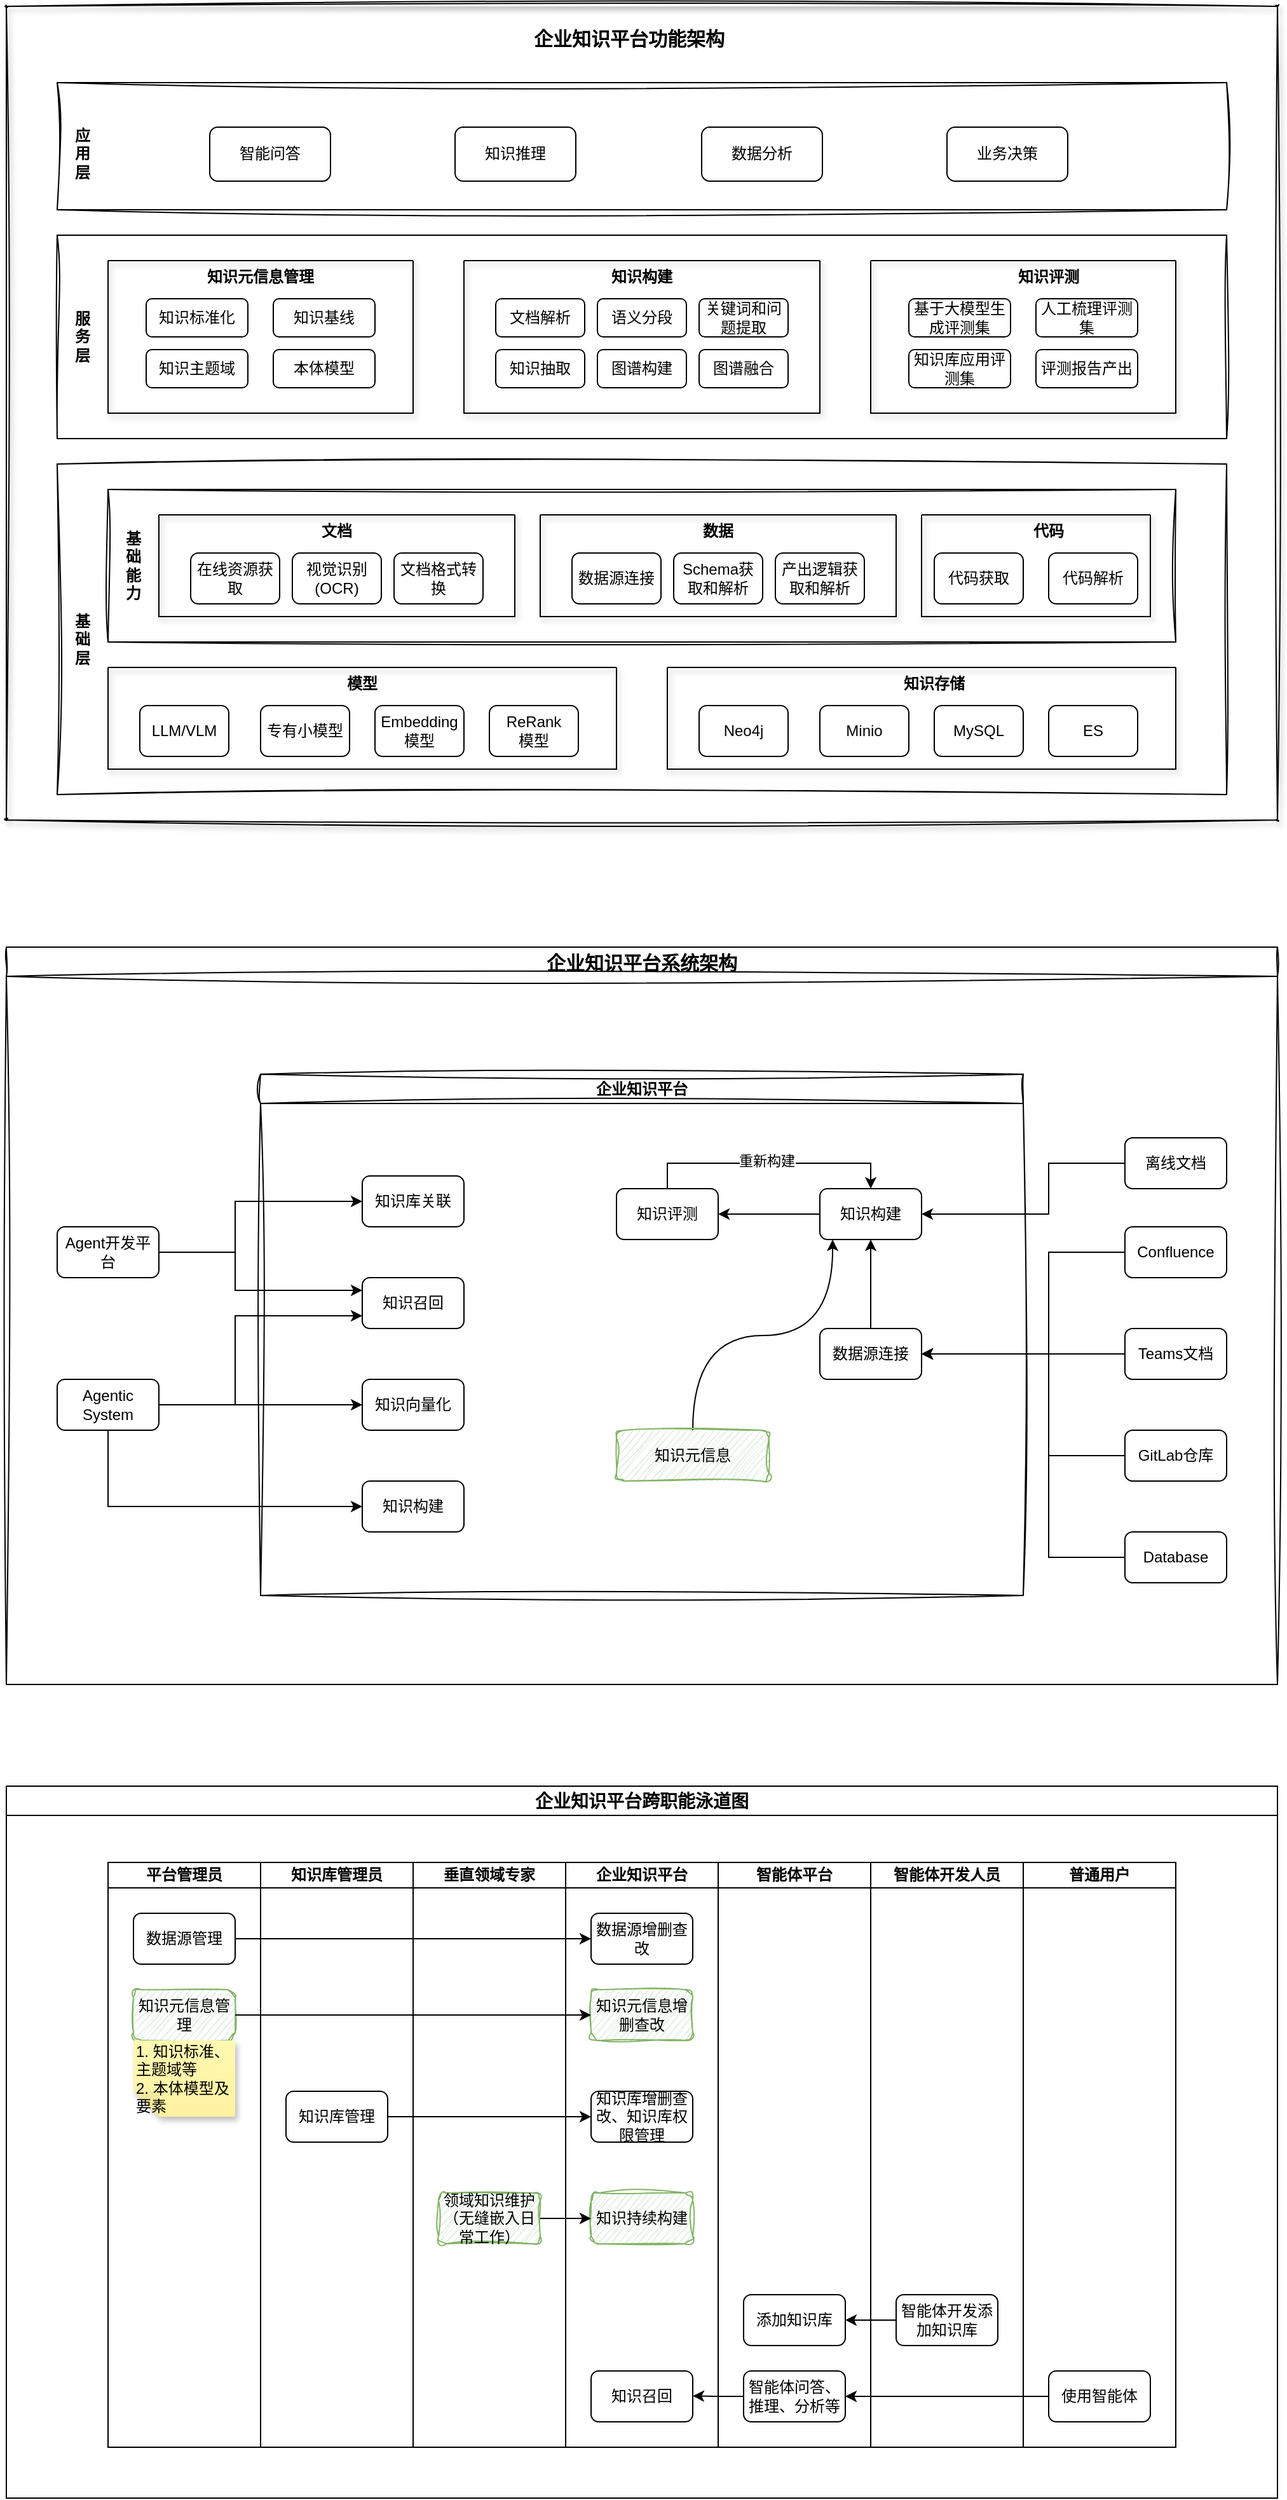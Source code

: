<mxfile version="27.1.3" pages="2">
  <diagram name="平台整体设计" id="MxCnz9sl3STO58roB_Hc">
    <mxGraphModel dx="1426" dy="743" grid="1" gridSize="10" guides="1" tooltips="1" connect="1" arrows="1" fold="1" page="1" pageScale="1" pageWidth="1654" pageHeight="2336" math="0" shadow="0">
      <root>
        <mxCell id="0" />
        <mxCell id="1" parent="0" />
        <mxCell id="lvNZ2ctILBnJvPrkH7Vi-1" value="" style="swimlane;startSize=0;rounded=1;glass=0;sketch=1;curveFitting=1;jiggle=2;shadow=1;swimlaneLine=1;" parent="1" vertex="1">
          <mxGeometry x="160" y="80" width="1000" height="640" as="geometry">
            <mxRectangle x="160" y="80" width="50" height="40" as="alternateBounds" />
          </mxGeometry>
        </mxCell>
        <mxCell id="lvNZ2ctILBnJvPrkH7Vi-3" value="" style="swimlane;startSize=0;glass=0;shadow=0;sketch=1;curveFitting=1;jiggle=2;" parent="lvNZ2ctILBnJvPrkH7Vi-1" vertex="1">
          <mxGeometry x="40" y="360" width="920" height="260" as="geometry">
            <mxRectangle x="40" y="360" width="50" height="40" as="alternateBounds" />
          </mxGeometry>
        </mxCell>
        <mxCell id="lvNZ2ctILBnJvPrkH7Vi-5" value="" style="swimlane;startSize=0;shadow=1;" parent="lvNZ2ctILBnJvPrkH7Vi-3" vertex="1">
          <mxGeometry x="40" y="160" width="400" height="80" as="geometry" />
        </mxCell>
        <mxCell id="lvNZ2ctILBnJvPrkH7Vi-6" value="LLM/VLM" style="rounded=1;whiteSpace=wrap;html=1;" parent="lvNZ2ctILBnJvPrkH7Vi-5" vertex="1">
          <mxGeometry x="25" y="30" width="70" height="40" as="geometry" />
        </mxCell>
        <mxCell id="lvNZ2ctILBnJvPrkH7Vi-7" value="Embedding模型" style="rounded=1;whiteSpace=wrap;html=1;" parent="lvNZ2ctILBnJvPrkH7Vi-5" vertex="1">
          <mxGeometry x="210" y="30" width="70" height="40" as="geometry" />
        </mxCell>
        <mxCell id="lvNZ2ctILBnJvPrkH7Vi-8" value="ReRank&lt;div&gt;模型&lt;/div&gt;" style="rounded=1;whiteSpace=wrap;html=1;" parent="lvNZ2ctILBnJvPrkH7Vi-5" vertex="1">
          <mxGeometry x="300" y="30" width="70" height="40" as="geometry" />
        </mxCell>
        <mxCell id="lvNZ2ctILBnJvPrkH7Vi-9" value="&lt;b&gt;模型&lt;/b&gt;" style="text;html=1;align=center;verticalAlign=middle;whiteSpace=wrap;rounded=0;" parent="lvNZ2ctILBnJvPrkH7Vi-5" vertex="1">
          <mxGeometry x="185" width="30" height="25" as="geometry" />
        </mxCell>
        <mxCell id="ar-m9gx7rpn5IQMBwHjH-89" value="专有小模型" style="rounded=1;whiteSpace=wrap;html=1;" vertex="1" parent="lvNZ2ctILBnJvPrkH7Vi-5">
          <mxGeometry x="120" y="30" width="70" height="40" as="geometry" />
        </mxCell>
        <mxCell id="lvNZ2ctILBnJvPrkH7Vi-15" value="" style="swimlane;startSize=0;shadow=1;rounded=0;glass=0;swimlaneLine=1;" parent="lvNZ2ctILBnJvPrkH7Vi-3" vertex="1">
          <mxGeometry x="480" y="160" width="400" height="80" as="geometry" />
        </mxCell>
        <mxCell id="lvNZ2ctILBnJvPrkH7Vi-16" value="Neo4j" style="rounded=1;whiteSpace=wrap;html=1;" parent="lvNZ2ctILBnJvPrkH7Vi-15" vertex="1">
          <mxGeometry x="25" y="30" width="70" height="40" as="geometry" />
        </mxCell>
        <mxCell id="lvNZ2ctILBnJvPrkH7Vi-17" value="MySQL" style="rounded=1;whiteSpace=wrap;html=1;" parent="lvNZ2ctILBnJvPrkH7Vi-15" vertex="1">
          <mxGeometry x="210" y="30" width="70" height="40" as="geometry" />
        </mxCell>
        <mxCell id="lvNZ2ctILBnJvPrkH7Vi-18" value="ES" style="rounded=1;whiteSpace=wrap;html=1;" parent="lvNZ2ctILBnJvPrkH7Vi-15" vertex="1">
          <mxGeometry x="300" y="30" width="70" height="40" as="geometry" />
        </mxCell>
        <mxCell id="lvNZ2ctILBnJvPrkH7Vi-19" value="&lt;b&gt;知识存储&lt;/b&gt;" style="text;html=1;align=center;verticalAlign=middle;whiteSpace=wrap;rounded=0;" parent="lvNZ2ctILBnJvPrkH7Vi-15" vertex="1">
          <mxGeometry x="170" width="80" height="25" as="geometry" />
        </mxCell>
        <mxCell id="ar-m9gx7rpn5IQMBwHjH-90" value="Minio" style="rounded=1;whiteSpace=wrap;html=1;" vertex="1" parent="lvNZ2ctILBnJvPrkH7Vi-15">
          <mxGeometry x="120" y="30" width="70" height="40" as="geometry" />
        </mxCell>
        <mxCell id="lvNZ2ctILBnJvPrkH7Vi-20" value="" style="swimlane;startSize=0;sketch=1;curveFitting=1;jiggle=2;" parent="lvNZ2ctILBnJvPrkH7Vi-3" vertex="1">
          <mxGeometry x="40" y="20" width="840" height="120" as="geometry">
            <mxRectangle x="40" y="20" width="50" height="40" as="alternateBounds" />
          </mxGeometry>
        </mxCell>
        <mxCell id="lvNZ2ctILBnJvPrkH7Vi-24" value="&lt;b&gt;基础能力&lt;/b&gt;" style="text;html=1;align=center;verticalAlign=middle;whiteSpace=wrap;rounded=0;" parent="lvNZ2ctILBnJvPrkH7Vi-20" vertex="1">
          <mxGeometry x="10" y="23.75" width="20" height="72.5" as="geometry" />
        </mxCell>
        <mxCell id="lvNZ2ctILBnJvPrkH7Vi-27" value="" style="swimlane;startSize=0;shadow=1;" parent="lvNZ2ctILBnJvPrkH7Vi-20" vertex="1">
          <mxGeometry x="40" y="20" width="280" height="80" as="geometry" />
        </mxCell>
        <mxCell id="lvNZ2ctILBnJvPrkH7Vi-28" value="在线资源获取" style="rounded=1;whiteSpace=wrap;html=1;" parent="lvNZ2ctILBnJvPrkH7Vi-27" vertex="1">
          <mxGeometry x="25" y="30" width="70" height="40" as="geometry" />
        </mxCell>
        <mxCell id="lvNZ2ctILBnJvPrkH7Vi-29" value="视觉识别(OCR)" style="rounded=1;whiteSpace=wrap;html=1;" parent="lvNZ2ctILBnJvPrkH7Vi-27" vertex="1">
          <mxGeometry x="105" y="30" width="70" height="40" as="geometry" />
        </mxCell>
        <mxCell id="lvNZ2ctILBnJvPrkH7Vi-30" value="文档格式转换" style="rounded=1;whiteSpace=wrap;html=1;" parent="lvNZ2ctILBnJvPrkH7Vi-27" vertex="1">
          <mxGeometry x="185" y="30" width="70" height="40" as="geometry" />
        </mxCell>
        <mxCell id="lvNZ2ctILBnJvPrkH7Vi-31" value="&lt;b&gt;文档&lt;/b&gt;" style="text;html=1;align=center;verticalAlign=middle;whiteSpace=wrap;rounded=0;" parent="lvNZ2ctILBnJvPrkH7Vi-27" vertex="1">
          <mxGeometry x="125" width="30" height="25" as="geometry" />
        </mxCell>
        <mxCell id="lvNZ2ctILBnJvPrkH7Vi-32" value="" style="swimlane;startSize=0;shadow=1;" parent="lvNZ2ctILBnJvPrkH7Vi-20" vertex="1">
          <mxGeometry x="340" y="20" width="280" height="80" as="geometry" />
        </mxCell>
        <mxCell id="lvNZ2ctILBnJvPrkH7Vi-33" value="数据源连接" style="rounded=1;whiteSpace=wrap;html=1;" parent="lvNZ2ctILBnJvPrkH7Vi-32" vertex="1">
          <mxGeometry x="25" y="30" width="70" height="40" as="geometry" />
        </mxCell>
        <mxCell id="lvNZ2ctILBnJvPrkH7Vi-34" value="Schema获取和解析" style="rounded=1;whiteSpace=wrap;html=1;" parent="lvNZ2ctILBnJvPrkH7Vi-32" vertex="1">
          <mxGeometry x="105" y="30" width="70" height="40" as="geometry" />
        </mxCell>
        <mxCell id="lvNZ2ctILBnJvPrkH7Vi-35" value="产出逻辑获取和解析" style="rounded=1;whiteSpace=wrap;html=1;" parent="lvNZ2ctILBnJvPrkH7Vi-32" vertex="1">
          <mxGeometry x="185" y="30" width="70" height="40" as="geometry" />
        </mxCell>
        <mxCell id="lvNZ2ctILBnJvPrkH7Vi-36" value="&lt;b&gt;数据&lt;/b&gt;" style="text;html=1;align=center;verticalAlign=middle;whiteSpace=wrap;rounded=0;" parent="lvNZ2ctILBnJvPrkH7Vi-32" vertex="1">
          <mxGeometry x="125" width="30" height="25" as="geometry" />
        </mxCell>
        <mxCell id="lvNZ2ctILBnJvPrkH7Vi-37" value="" style="swimlane;startSize=0;shadow=1;" parent="lvNZ2ctILBnJvPrkH7Vi-20" vertex="1">
          <mxGeometry x="640" y="20" width="180" height="80" as="geometry">
            <mxRectangle x="340" y="110" width="50" height="40" as="alternateBounds" />
          </mxGeometry>
        </mxCell>
        <mxCell id="lvNZ2ctILBnJvPrkH7Vi-38" value="代码获取" style="rounded=1;whiteSpace=wrap;html=1;" parent="lvNZ2ctILBnJvPrkH7Vi-37" vertex="1">
          <mxGeometry x="10" y="30" width="70" height="40" as="geometry" />
        </mxCell>
        <mxCell id="lvNZ2ctILBnJvPrkH7Vi-39" value="代码解析" style="rounded=1;whiteSpace=wrap;html=1;" parent="lvNZ2ctILBnJvPrkH7Vi-37" vertex="1">
          <mxGeometry x="100" y="30" width="70" height="40" as="geometry" />
        </mxCell>
        <mxCell id="lvNZ2ctILBnJvPrkH7Vi-40" value="&lt;b&gt;代码&lt;/b&gt;" style="text;html=1;align=center;verticalAlign=middle;whiteSpace=wrap;rounded=0;" parent="lvNZ2ctILBnJvPrkH7Vi-37" vertex="1">
          <mxGeometry x="70" width="60" height="25" as="geometry" />
        </mxCell>
        <mxCell id="lvNZ2ctILBnJvPrkH7Vi-4" value="&lt;b&gt;基础层&lt;/b&gt;" style="text;html=1;align=center;verticalAlign=middle;whiteSpace=wrap;rounded=0;" parent="lvNZ2ctILBnJvPrkH7Vi-3" vertex="1">
          <mxGeometry x="10" y="120" width="20" height="35" as="geometry" />
        </mxCell>
        <mxCell id="lvNZ2ctILBnJvPrkH7Vi-41" value="" style="swimlane;startSize=0;sketch=1;curveFitting=1;jiggle=2;" parent="lvNZ2ctILBnJvPrkH7Vi-1" vertex="1">
          <mxGeometry x="40" y="180" width="920" height="160" as="geometry" />
        </mxCell>
        <mxCell id="lvNZ2ctILBnJvPrkH7Vi-42" value="&lt;b&gt;服务层&lt;/b&gt;" style="text;html=1;align=center;verticalAlign=middle;whiteSpace=wrap;rounded=0;" parent="lvNZ2ctILBnJvPrkH7Vi-41" vertex="1">
          <mxGeometry x="10" y="62.5" width="20" height="35" as="geometry" />
        </mxCell>
        <mxCell id="lvNZ2ctILBnJvPrkH7Vi-43" value="" style="swimlane;startSize=0;shadow=1;" parent="lvNZ2ctILBnJvPrkH7Vi-41" vertex="1">
          <mxGeometry x="320" y="20" width="280" height="120" as="geometry" />
        </mxCell>
        <mxCell id="lvNZ2ctILBnJvPrkH7Vi-44" value="文档解析" style="rounded=1;whiteSpace=wrap;html=1;" parent="lvNZ2ctILBnJvPrkH7Vi-43" vertex="1">
          <mxGeometry x="25" y="30" width="70" height="30" as="geometry" />
        </mxCell>
        <mxCell id="lvNZ2ctILBnJvPrkH7Vi-45" value="语义分段" style="rounded=1;whiteSpace=wrap;html=1;" parent="lvNZ2ctILBnJvPrkH7Vi-43" vertex="1">
          <mxGeometry x="105" y="30" width="70" height="30" as="geometry" />
        </mxCell>
        <mxCell id="lvNZ2ctILBnJvPrkH7Vi-46" value="关键词和问题提取" style="rounded=1;whiteSpace=wrap;html=1;" parent="lvNZ2ctILBnJvPrkH7Vi-43" vertex="1">
          <mxGeometry x="185" y="30" width="70" height="30" as="geometry" />
        </mxCell>
        <mxCell id="lvNZ2ctILBnJvPrkH7Vi-47" value="&lt;b&gt;知识构建&lt;/b&gt;" style="text;html=1;align=center;verticalAlign=middle;whiteSpace=wrap;rounded=0;" parent="lvNZ2ctILBnJvPrkH7Vi-43" vertex="1">
          <mxGeometry x="110" width="60" height="25" as="geometry" />
        </mxCell>
        <mxCell id="lvNZ2ctILBnJvPrkH7Vi-54" value="图谱构建" style="rounded=1;whiteSpace=wrap;html=1;" parent="lvNZ2ctILBnJvPrkH7Vi-43" vertex="1">
          <mxGeometry x="105" y="70" width="70" height="30" as="geometry" />
        </mxCell>
        <mxCell id="lvNZ2ctILBnJvPrkH7Vi-55" value="图谱融合" style="rounded=1;whiteSpace=wrap;html=1;" parent="lvNZ2ctILBnJvPrkH7Vi-43" vertex="1">
          <mxGeometry x="185" y="70" width="70" height="30" as="geometry" />
        </mxCell>
        <mxCell id="ar-m9gx7rpn5IQMBwHjH-80" value="知识抽取" style="rounded=1;whiteSpace=wrap;html=1;" vertex="1" parent="lvNZ2ctILBnJvPrkH7Vi-43">
          <mxGeometry x="25" y="70" width="70" height="30" as="geometry" />
        </mxCell>
        <mxCell id="lvNZ2ctILBnJvPrkH7Vi-48" value="" style="swimlane;startSize=0;shadow=1;" parent="lvNZ2ctILBnJvPrkH7Vi-41" vertex="1">
          <mxGeometry x="640" y="20" width="240" height="120" as="geometry" />
        </mxCell>
        <mxCell id="lvNZ2ctILBnJvPrkH7Vi-49" value="基于大模型生成评测集" style="rounded=1;whiteSpace=wrap;html=1;" parent="lvNZ2ctILBnJvPrkH7Vi-48" vertex="1">
          <mxGeometry x="30" y="30" width="80" height="30" as="geometry" />
        </mxCell>
        <mxCell id="lvNZ2ctILBnJvPrkH7Vi-51" value="人工梳理评测集" style="rounded=1;whiteSpace=wrap;html=1;" parent="lvNZ2ctILBnJvPrkH7Vi-48" vertex="1">
          <mxGeometry x="130" y="30" width="80" height="30" as="geometry" />
        </mxCell>
        <mxCell id="lvNZ2ctILBnJvPrkH7Vi-52" value="&lt;b&gt;知识评测&lt;/b&gt;" style="text;html=1;align=center;verticalAlign=middle;whiteSpace=wrap;rounded=0;" parent="lvNZ2ctILBnJvPrkH7Vi-48" vertex="1">
          <mxGeometry x="110" width="60" height="25" as="geometry" />
        </mxCell>
        <mxCell id="lvNZ2ctILBnJvPrkH7Vi-57" value="知识库应用评测集" style="rounded=1;whiteSpace=wrap;html=1;" parent="lvNZ2ctILBnJvPrkH7Vi-48" vertex="1">
          <mxGeometry x="30" y="70" width="80" height="30" as="geometry" />
        </mxCell>
        <mxCell id="lvNZ2ctILBnJvPrkH7Vi-58" value="评测报告产出" style="rounded=1;whiteSpace=wrap;html=1;" parent="lvNZ2ctILBnJvPrkH7Vi-48" vertex="1">
          <mxGeometry x="130" y="70" width="80" height="30" as="geometry" />
        </mxCell>
        <mxCell id="ar-m9gx7rpn5IQMBwHjH-81" value="" style="swimlane;startSize=0;shadow=1;" vertex="1" parent="lvNZ2ctILBnJvPrkH7Vi-41">
          <mxGeometry x="40" y="20" width="240" height="120" as="geometry" />
        </mxCell>
        <mxCell id="ar-m9gx7rpn5IQMBwHjH-83" value="知识基线" style="rounded=1;whiteSpace=wrap;html=1;" vertex="1" parent="ar-m9gx7rpn5IQMBwHjH-81">
          <mxGeometry x="130" y="30" width="80" height="30" as="geometry" />
        </mxCell>
        <mxCell id="ar-m9gx7rpn5IQMBwHjH-84" value="&lt;b&gt;知识元信息管理&lt;/b&gt;" style="text;html=1;align=center;verticalAlign=middle;whiteSpace=wrap;rounded=0;" vertex="1" parent="ar-m9gx7rpn5IQMBwHjH-81">
          <mxGeometry x="75" width="90" height="25" as="geometry" />
        </mxCell>
        <mxCell id="ar-m9gx7rpn5IQMBwHjH-86" value="本体模型" style="rounded=1;whiteSpace=wrap;html=1;" vertex="1" parent="ar-m9gx7rpn5IQMBwHjH-81">
          <mxGeometry x="130" y="70" width="80" height="30" as="geometry" />
        </mxCell>
        <mxCell id="ar-m9gx7rpn5IQMBwHjH-87" value="知识标准化" style="rounded=1;whiteSpace=wrap;html=1;" vertex="1" parent="ar-m9gx7rpn5IQMBwHjH-81">
          <mxGeometry x="30" y="30" width="80" height="30" as="geometry" />
        </mxCell>
        <mxCell id="lvNZ2ctILBnJvPrkH7Vi-53" value="知识主题域" style="rounded=1;whiteSpace=wrap;html=1;" parent="ar-m9gx7rpn5IQMBwHjH-81" vertex="1">
          <mxGeometry x="30" y="70" width="80" height="30" as="geometry" />
        </mxCell>
        <mxCell id="lvNZ2ctILBnJvPrkH7Vi-59" value="" style="swimlane;startSize=0;sketch=1;curveFitting=1;jiggle=2;" parent="lvNZ2ctILBnJvPrkH7Vi-1" vertex="1">
          <mxGeometry x="40" y="60" width="920" height="100" as="geometry">
            <mxRectangle x="40" y="60" width="50" height="40" as="alternateBounds" />
          </mxGeometry>
        </mxCell>
        <mxCell id="lvNZ2ctILBnJvPrkH7Vi-60" value="&lt;b&gt;应用层&lt;/b&gt;" style="text;html=1;align=center;verticalAlign=middle;whiteSpace=wrap;rounded=0;" parent="lvNZ2ctILBnJvPrkH7Vi-59" vertex="1">
          <mxGeometry x="10" y="38.75" width="20" height="35" as="geometry" />
        </mxCell>
        <mxCell id="lvNZ2ctILBnJvPrkH7Vi-62" value="智能问答" style="rounded=1;whiteSpace=wrap;html=1;" parent="lvNZ2ctILBnJvPrkH7Vi-59" vertex="1">
          <mxGeometry x="120" y="35" width="95" height="42.5" as="geometry" />
        </mxCell>
        <mxCell id="lvNZ2ctILBnJvPrkH7Vi-63" value="知识推理" style="rounded=1;whiteSpace=wrap;html=1;" parent="lvNZ2ctILBnJvPrkH7Vi-59" vertex="1">
          <mxGeometry x="313" y="35" width="95" height="42.5" as="geometry" />
        </mxCell>
        <mxCell id="lvNZ2ctILBnJvPrkH7Vi-64" value="业务决策" style="rounded=1;whiteSpace=wrap;html=1;" parent="lvNZ2ctILBnJvPrkH7Vi-59" vertex="1">
          <mxGeometry x="700" y="35" width="95" height="42.5" as="geometry" />
        </mxCell>
        <mxCell id="ar-m9gx7rpn5IQMBwHjH-91" value="数据分析" style="rounded=1;whiteSpace=wrap;html=1;" vertex="1" parent="lvNZ2ctILBnJvPrkH7Vi-59">
          <mxGeometry x="507" y="35" width="95" height="42.5" as="geometry" />
        </mxCell>
        <mxCell id="lvNZ2ctILBnJvPrkH7Vi-61" value="企业知识平台功能架构" style="text;html=1;align=center;verticalAlign=middle;whiteSpace=wrap;rounded=0;fontStyle=1;fontSize=15;" parent="lvNZ2ctILBnJvPrkH7Vi-1" vertex="1">
          <mxGeometry x="400" y="10" width="180" height="30" as="geometry" />
        </mxCell>
        <mxCell id="ar-m9gx7rpn5IQMBwHjH-1" value="&lt;font style=&quot;font-size: 15px;&quot;&gt;企业知识平台系统架构&lt;/font&gt;" style="swimlane;whiteSpace=wrap;html=1;shadow=0;sketch=1;curveFitting=1;jiggle=2;" vertex="1" parent="1">
          <mxGeometry x="160" y="820" width="1000" height="580" as="geometry">
            <mxRectangle x="160" y="820" width="140" height="30" as="alternateBounds" />
          </mxGeometry>
        </mxCell>
        <mxCell id="ar-m9gx7rpn5IQMBwHjH-3" value="企业知识平台" style="swimlane;whiteSpace=wrap;html=1;sketch=1;curveFitting=1;jiggle=2;" vertex="1" parent="ar-m9gx7rpn5IQMBwHjH-1">
          <mxGeometry x="200" y="100" width="600" height="410" as="geometry" />
        </mxCell>
        <mxCell id="ar-m9gx7rpn5IQMBwHjH-27" style="edgeStyle=orthogonalEdgeStyle;rounded=0;orthogonalLoop=1;jettySize=auto;html=1;exitX=0.5;exitY=0;exitDx=0;exitDy=0;" edge="1" parent="ar-m9gx7rpn5IQMBwHjH-3" source="ar-m9gx7rpn5IQMBwHjH-17">
          <mxGeometry relative="1" as="geometry">
            <mxPoint x="480" y="130" as="targetPoint" />
          </mxGeometry>
        </mxCell>
        <mxCell id="ar-m9gx7rpn5IQMBwHjH-17" value="数据源连接" style="rounded=1;whiteSpace=wrap;html=1;" vertex="1" parent="ar-m9gx7rpn5IQMBwHjH-3">
          <mxGeometry x="440" y="200" width="80" height="40" as="geometry" />
        </mxCell>
        <mxCell id="ar-m9gx7rpn5IQMBwHjH-30" style="edgeStyle=orthogonalEdgeStyle;rounded=0;orthogonalLoop=1;jettySize=auto;html=1;exitX=0;exitY=0.5;exitDx=0;exitDy=0;entryX=1;entryY=0.5;entryDx=0;entryDy=0;" edge="1" parent="ar-m9gx7rpn5IQMBwHjH-3">
          <mxGeometry relative="1" as="geometry">
            <mxPoint x="440" y="110" as="sourcePoint" />
            <mxPoint x="360" y="110" as="targetPoint" />
          </mxGeometry>
        </mxCell>
        <mxCell id="ar-m9gx7rpn5IQMBwHjH-35" value="知识召回" style="rounded=1;whiteSpace=wrap;html=1;" vertex="1" parent="ar-m9gx7rpn5IQMBwHjH-3">
          <mxGeometry x="80" y="160" width="80" height="40" as="geometry" />
        </mxCell>
        <mxCell id="ar-m9gx7rpn5IQMBwHjH-36" value="知识构建" style="rounded=1;whiteSpace=wrap;html=1;" vertex="1" parent="ar-m9gx7rpn5IQMBwHjH-3">
          <mxGeometry x="440" y="90" width="80" height="40" as="geometry" />
        </mxCell>
        <mxCell id="ar-m9gx7rpn5IQMBwHjH-38" style="edgeStyle=orthogonalEdgeStyle;rounded=0;orthogonalLoop=1;jettySize=auto;html=1;exitX=0.5;exitY=0;exitDx=0;exitDy=0;entryX=0.5;entryY=0;entryDx=0;entryDy=0;" edge="1" parent="ar-m9gx7rpn5IQMBwHjH-3" source="ar-m9gx7rpn5IQMBwHjH-37" target="ar-m9gx7rpn5IQMBwHjH-36">
          <mxGeometry relative="1" as="geometry" />
        </mxCell>
        <mxCell id="ar-m9gx7rpn5IQMBwHjH-39" value="重新构建" style="edgeLabel;html=1;align=center;verticalAlign=middle;resizable=0;points=[];" vertex="1" connectable="0" parent="ar-m9gx7rpn5IQMBwHjH-38">
          <mxGeometry x="-0.018" y="2" relative="1" as="geometry">
            <mxPoint as="offset" />
          </mxGeometry>
        </mxCell>
        <mxCell id="ar-m9gx7rpn5IQMBwHjH-37" value="知识评测" style="rounded=1;whiteSpace=wrap;html=1;" vertex="1" parent="ar-m9gx7rpn5IQMBwHjH-3">
          <mxGeometry x="280" y="90" width="80" height="40" as="geometry" />
        </mxCell>
        <mxCell id="ar-m9gx7rpn5IQMBwHjH-94" style="edgeStyle=orthogonalEdgeStyle;rounded=0;orthogonalLoop=1;jettySize=auto;html=1;exitX=0.5;exitY=0;exitDx=0;exitDy=0;curved=1;" edge="1" parent="ar-m9gx7rpn5IQMBwHjH-3" source="ar-m9gx7rpn5IQMBwHjH-42">
          <mxGeometry relative="1" as="geometry">
            <mxPoint x="450" y="130" as="targetPoint" />
          </mxGeometry>
        </mxCell>
        <mxCell id="ar-m9gx7rpn5IQMBwHjH-42" value="知识元信息" style="rounded=1;whiteSpace=wrap;html=1;sketch=1;curveFitting=1;jiggle=2;fillColor=#d5e8d4;strokeColor=#82b366;" vertex="1" parent="ar-m9gx7rpn5IQMBwHjH-3">
          <mxGeometry x="280" y="280" width="120" height="40" as="geometry" />
        </mxCell>
        <mxCell id="ar-m9gx7rpn5IQMBwHjH-44" value="知识向量化" style="rounded=1;whiteSpace=wrap;html=1;" vertex="1" parent="ar-m9gx7rpn5IQMBwHjH-3">
          <mxGeometry x="80" y="240" width="80" height="40" as="geometry" />
        </mxCell>
        <mxCell id="ar-m9gx7rpn5IQMBwHjH-46" value="知识构建" style="rounded=1;whiteSpace=wrap;html=1;" vertex="1" parent="ar-m9gx7rpn5IQMBwHjH-3">
          <mxGeometry x="80" y="320" width="80" height="40" as="geometry" />
        </mxCell>
        <mxCell id="ar-m9gx7rpn5IQMBwHjH-34" style="edgeStyle=orthogonalEdgeStyle;rounded=0;orthogonalLoop=1;jettySize=auto;html=1;exitX=1;exitY=0.5;exitDx=0;exitDy=0;entryX=0;entryY=0.5;entryDx=0;entryDy=0;" edge="1" parent="ar-m9gx7rpn5IQMBwHjH-1" source="ar-m9gx7rpn5IQMBwHjH-4" target="ar-m9gx7rpn5IQMBwHjH-33">
          <mxGeometry relative="1" as="geometry">
            <Array as="points">
              <mxPoint x="180" y="240" />
              <mxPoint x="180" y="200" />
            </Array>
          </mxGeometry>
        </mxCell>
        <mxCell id="ar-m9gx7rpn5IQMBwHjH-41" style="edgeStyle=orthogonalEdgeStyle;rounded=0;orthogonalLoop=1;jettySize=auto;html=1;exitX=1;exitY=0.5;exitDx=0;exitDy=0;" edge="1" parent="ar-m9gx7rpn5IQMBwHjH-1" source="ar-m9gx7rpn5IQMBwHjH-4">
          <mxGeometry relative="1" as="geometry">
            <mxPoint x="280" y="270" as="targetPoint" />
            <Array as="points">
              <mxPoint x="180" y="240" />
              <mxPoint x="180" y="270" />
              <mxPoint x="280" y="270" />
            </Array>
          </mxGeometry>
        </mxCell>
        <mxCell id="ar-m9gx7rpn5IQMBwHjH-47" style="edgeStyle=orthogonalEdgeStyle;rounded=0;orthogonalLoop=1;jettySize=auto;html=1;exitX=1;exitY=0.5;exitDx=0;exitDy=0;" edge="1" parent="ar-m9gx7rpn5IQMBwHjH-1" source="ar-m9gx7rpn5IQMBwHjH-11" target="ar-m9gx7rpn5IQMBwHjH-44">
          <mxGeometry relative="1" as="geometry" />
        </mxCell>
        <mxCell id="ar-m9gx7rpn5IQMBwHjH-48" style="edgeStyle=orthogonalEdgeStyle;rounded=0;orthogonalLoop=1;jettySize=auto;html=1;exitX=0.5;exitY=1;exitDx=0;exitDy=0;entryX=0;entryY=0.5;entryDx=0;entryDy=0;" edge="1" parent="ar-m9gx7rpn5IQMBwHjH-1" source="ar-m9gx7rpn5IQMBwHjH-11" target="ar-m9gx7rpn5IQMBwHjH-46">
          <mxGeometry relative="1" as="geometry" />
        </mxCell>
        <mxCell id="ar-m9gx7rpn5IQMBwHjH-49" style="edgeStyle=orthogonalEdgeStyle;rounded=0;orthogonalLoop=1;jettySize=auto;html=1;exitX=1;exitY=0.5;exitDx=0;exitDy=0;entryX=0;entryY=0.75;entryDx=0;entryDy=0;" edge="1" parent="ar-m9gx7rpn5IQMBwHjH-1" source="ar-m9gx7rpn5IQMBwHjH-11" target="ar-m9gx7rpn5IQMBwHjH-35">
          <mxGeometry relative="1" as="geometry">
            <Array as="points">
              <mxPoint x="180" y="360" />
              <mxPoint x="180" y="290" />
            </Array>
          </mxGeometry>
        </mxCell>
        <mxCell id="ar-m9gx7rpn5IQMBwHjH-11" value="Agentic System" style="rounded=1;whiteSpace=wrap;html=1;" vertex="1" parent="ar-m9gx7rpn5IQMBwHjH-1">
          <mxGeometry x="40" y="340" width="80" height="40" as="geometry" />
        </mxCell>
        <mxCell id="ar-m9gx7rpn5IQMBwHjH-19" style="edgeStyle=orthogonalEdgeStyle;rounded=0;orthogonalLoop=1;jettySize=auto;html=1;exitX=0;exitY=0.5;exitDx=0;exitDy=0;entryX=1;entryY=0.5;entryDx=0;entryDy=0;" edge="1" parent="ar-m9gx7rpn5IQMBwHjH-1" source="ar-m9gx7rpn5IQMBwHjH-12" target="ar-m9gx7rpn5IQMBwHjH-17">
          <mxGeometry relative="1" as="geometry">
            <Array as="points">
              <mxPoint x="820" y="240" />
              <mxPoint x="820" y="320" />
            </Array>
          </mxGeometry>
        </mxCell>
        <mxCell id="ar-m9gx7rpn5IQMBwHjH-12" value="Confluence" style="rounded=1;whiteSpace=wrap;html=1;" vertex="1" parent="ar-m9gx7rpn5IQMBwHjH-1">
          <mxGeometry x="880" y="220" width="80" height="40" as="geometry" />
        </mxCell>
        <mxCell id="ar-m9gx7rpn5IQMBwHjH-20" style="edgeStyle=orthogonalEdgeStyle;rounded=0;orthogonalLoop=1;jettySize=auto;html=1;exitX=0;exitY=0.5;exitDx=0;exitDy=0;entryX=1;entryY=0.5;entryDx=0;entryDy=0;" edge="1" parent="ar-m9gx7rpn5IQMBwHjH-1" source="ar-m9gx7rpn5IQMBwHjH-13" target="ar-m9gx7rpn5IQMBwHjH-17">
          <mxGeometry relative="1" as="geometry">
            <Array as="points">
              <mxPoint x="850" y="320" />
              <mxPoint x="850" y="320" />
            </Array>
          </mxGeometry>
        </mxCell>
        <mxCell id="ar-m9gx7rpn5IQMBwHjH-13" value="Teams文档" style="rounded=1;whiteSpace=wrap;html=1;" vertex="1" parent="ar-m9gx7rpn5IQMBwHjH-1">
          <mxGeometry x="880" y="300" width="80" height="40" as="geometry" />
        </mxCell>
        <mxCell id="ar-m9gx7rpn5IQMBwHjH-21" style="edgeStyle=orthogonalEdgeStyle;rounded=0;orthogonalLoop=1;jettySize=auto;html=1;exitX=0;exitY=0.5;exitDx=0;exitDy=0;entryX=1;entryY=0.5;entryDx=0;entryDy=0;" edge="1" parent="ar-m9gx7rpn5IQMBwHjH-1" source="ar-m9gx7rpn5IQMBwHjH-14" target="ar-m9gx7rpn5IQMBwHjH-17">
          <mxGeometry relative="1" as="geometry">
            <Array as="points">
              <mxPoint x="820" y="400" />
              <mxPoint x="820" y="320" />
            </Array>
          </mxGeometry>
        </mxCell>
        <mxCell id="ar-m9gx7rpn5IQMBwHjH-14" value="GitLab仓库" style="rounded=1;whiteSpace=wrap;html=1;" vertex="1" parent="ar-m9gx7rpn5IQMBwHjH-1">
          <mxGeometry x="880" y="380" width="80" height="40" as="geometry" />
        </mxCell>
        <mxCell id="ar-m9gx7rpn5IQMBwHjH-25" style="edgeStyle=orthogonalEdgeStyle;rounded=0;orthogonalLoop=1;jettySize=auto;html=1;exitX=0;exitY=0.5;exitDx=0;exitDy=0;entryX=1;entryY=0.5;entryDx=0;entryDy=0;" edge="1" parent="ar-m9gx7rpn5IQMBwHjH-1" source="ar-m9gx7rpn5IQMBwHjH-15">
          <mxGeometry relative="1" as="geometry">
            <mxPoint x="720" y="210" as="targetPoint" />
            <Array as="points">
              <mxPoint x="820" y="170" />
              <mxPoint x="820" y="210" />
            </Array>
          </mxGeometry>
        </mxCell>
        <mxCell id="ar-m9gx7rpn5IQMBwHjH-15" value="离线文档" style="rounded=1;whiteSpace=wrap;html=1;" vertex="1" parent="ar-m9gx7rpn5IQMBwHjH-1">
          <mxGeometry x="880" y="150" width="80" height="40" as="geometry" />
        </mxCell>
        <mxCell id="ar-m9gx7rpn5IQMBwHjH-23" style="edgeStyle=orthogonalEdgeStyle;rounded=0;orthogonalLoop=1;jettySize=auto;html=1;exitX=0;exitY=0.5;exitDx=0;exitDy=0;entryX=1;entryY=0.5;entryDx=0;entryDy=0;" edge="1" parent="ar-m9gx7rpn5IQMBwHjH-1" source="ar-m9gx7rpn5IQMBwHjH-18" target="ar-m9gx7rpn5IQMBwHjH-17">
          <mxGeometry relative="1" as="geometry">
            <Array as="points">
              <mxPoint x="820" y="480" />
              <mxPoint x="820" y="320" />
            </Array>
          </mxGeometry>
        </mxCell>
        <mxCell id="ar-m9gx7rpn5IQMBwHjH-18" value="Database" style="rounded=1;whiteSpace=wrap;html=1;" vertex="1" parent="ar-m9gx7rpn5IQMBwHjH-1">
          <mxGeometry x="880" y="460" width="80" height="40" as="geometry" />
        </mxCell>
        <mxCell id="ar-m9gx7rpn5IQMBwHjH-4" value="Agent开发平台" style="rounded=1;whiteSpace=wrap;html=1;" vertex="1" parent="ar-m9gx7rpn5IQMBwHjH-1">
          <mxGeometry x="40" y="220" width="80" height="40" as="geometry" />
        </mxCell>
        <mxCell id="ar-m9gx7rpn5IQMBwHjH-33" value="知识库关联" style="rounded=1;whiteSpace=wrap;html=1;" vertex="1" parent="ar-m9gx7rpn5IQMBwHjH-1">
          <mxGeometry x="280" y="180" width="80" height="40" as="geometry" />
        </mxCell>
        <mxCell id="ar-m9gx7rpn5IQMBwHjH-50" value="&lt;font style=&quot;font-size: 14px;&quot;&gt;企业知识平台跨职能泳道图&lt;/font&gt;" style="swimlane;whiteSpace=wrap;html=1;" vertex="1" parent="1">
          <mxGeometry x="160" y="1480" width="1000" height="560" as="geometry">
            <mxRectangle x="160" y="1480" width="210" height="30" as="alternateBounds" />
          </mxGeometry>
        </mxCell>
        <mxCell id="ar-m9gx7rpn5IQMBwHjH-64" value="" style="group" vertex="1" connectable="0" parent="ar-m9gx7rpn5IQMBwHjH-50">
          <mxGeometry x="80" y="60" width="840" height="460" as="geometry" />
        </mxCell>
        <mxCell id="ar-m9gx7rpn5IQMBwHjH-52" value="平台管理员" style="swimlane;startSize=20;whiteSpace=wrap;html=1;" vertex="1" parent="ar-m9gx7rpn5IQMBwHjH-64">
          <mxGeometry width="120" height="460" as="geometry">
            <mxRectangle x="80" y="80" width="70" height="30" as="alternateBounds" />
          </mxGeometry>
        </mxCell>
        <mxCell id="ar-m9gx7rpn5IQMBwHjH-65" value="数据源管理" style="rounded=1;whiteSpace=wrap;html=1;" vertex="1" parent="ar-m9gx7rpn5IQMBwHjH-52">
          <mxGeometry x="20" y="40" width="80" height="40" as="geometry" />
        </mxCell>
        <mxCell id="ar-m9gx7rpn5IQMBwHjH-68" value="知识元信息管理" style="rounded=1;whiteSpace=wrap;html=1;fillColor=#d5e8d4;strokeColor=#82b366;sketch=1;curveFitting=1;jiggle=2;" vertex="1" parent="ar-m9gx7rpn5IQMBwHjH-52">
          <mxGeometry x="20" y="100" width="80" height="40" as="geometry" />
        </mxCell>
        <mxCell id="ar-m9gx7rpn5IQMBwHjH-97" value="1. 知识标准、主题域等&lt;div&gt;2. 本体模型及要素&lt;/div&gt;" style="shape=note;whiteSpace=wrap;html=1;backgroundOutline=1;fontColor=#000000;darkOpacity=0.05;fillColor=#FFF9B2;strokeColor=none;fillStyle=solid;direction=west;gradientDirection=north;gradientColor=#FFF2A1;shadow=1;size=20;pointerEvents=1;align=left;" vertex="1" parent="ar-m9gx7rpn5IQMBwHjH-52">
          <mxGeometry x="20" y="140" width="80" height="60" as="geometry" />
        </mxCell>
        <mxCell id="ar-m9gx7rpn5IQMBwHjH-55" value="知识库管理员" style="swimlane;startSize=20;whiteSpace=wrap;html=1;" vertex="1" parent="ar-m9gx7rpn5IQMBwHjH-64">
          <mxGeometry x="120" width="120" height="460" as="geometry" />
        </mxCell>
        <mxCell id="ar-m9gx7rpn5IQMBwHjH-71" value="知识库管理" style="rounded=1;whiteSpace=wrap;html=1;" vertex="1" parent="ar-m9gx7rpn5IQMBwHjH-55">
          <mxGeometry x="20" y="180" width="80" height="40" as="geometry" />
        </mxCell>
        <mxCell id="ar-m9gx7rpn5IQMBwHjH-72" value="知识库增删查改、知识库权限管理" style="rounded=1;whiteSpace=wrap;html=1;" vertex="1" parent="ar-m9gx7rpn5IQMBwHjH-55">
          <mxGeometry x="260" y="180" width="80" height="40" as="geometry" />
        </mxCell>
        <mxCell id="ar-m9gx7rpn5IQMBwHjH-73" style="edgeStyle=orthogonalEdgeStyle;rounded=0;orthogonalLoop=1;jettySize=auto;html=1;exitX=1;exitY=0.5;exitDx=0;exitDy=0;entryX=0;entryY=0.5;entryDx=0;entryDy=0;" edge="1" parent="ar-m9gx7rpn5IQMBwHjH-55" source="ar-m9gx7rpn5IQMBwHjH-71" target="ar-m9gx7rpn5IQMBwHjH-72">
          <mxGeometry relative="1" as="geometry">
            <mxPoint x="380" y="199.619" as="targetPoint" />
          </mxGeometry>
        </mxCell>
        <mxCell id="ar-m9gx7rpn5IQMBwHjH-56" value="垂直领域专家" style="swimlane;startSize=20;whiteSpace=wrap;html=1;" vertex="1" parent="ar-m9gx7rpn5IQMBwHjH-64">
          <mxGeometry x="240" width="120" height="460.0" as="geometry" />
        </mxCell>
        <mxCell id="ar-m9gx7rpn5IQMBwHjH-57" value="智能体平台" style="swimlane;startSize=20;whiteSpace=wrap;html=1;" vertex="1" parent="ar-m9gx7rpn5IQMBwHjH-64">
          <mxGeometry x="480" width="120" height="460.0" as="geometry" />
        </mxCell>
        <mxCell id="ar-m9gx7rpn5IQMBwHjH-98" value="添加知识库" style="rounded=1;whiteSpace=wrap;html=1;" vertex="1" parent="ar-m9gx7rpn5IQMBwHjH-57">
          <mxGeometry x="20" y="340" width="80" height="40" as="geometry" />
        </mxCell>
        <mxCell id="ar-m9gx7rpn5IQMBwHjH-106" style="edgeStyle=orthogonalEdgeStyle;rounded=0;orthogonalLoop=1;jettySize=auto;html=1;exitX=0;exitY=0.5;exitDx=0;exitDy=0;" edge="1" parent="ar-m9gx7rpn5IQMBwHjH-57" source="ar-m9gx7rpn5IQMBwHjH-104">
          <mxGeometry relative="1" as="geometry">
            <mxPoint x="-20" y="419.619" as="targetPoint" />
          </mxGeometry>
        </mxCell>
        <mxCell id="ar-m9gx7rpn5IQMBwHjH-104" value="智能体问答、推理、分析等" style="rounded=1;whiteSpace=wrap;html=1;" vertex="1" parent="ar-m9gx7rpn5IQMBwHjH-57">
          <mxGeometry x="20" y="400" width="80" height="40" as="geometry" />
        </mxCell>
        <mxCell id="ar-m9gx7rpn5IQMBwHjH-59" value="企业知识平台" style="swimlane;startSize=20;whiteSpace=wrap;html=1;" vertex="1" parent="ar-m9gx7rpn5IQMBwHjH-64">
          <mxGeometry x="360" width="120" height="460.0" as="geometry" />
        </mxCell>
        <mxCell id="ar-m9gx7rpn5IQMBwHjH-66" value="数据源增删查改" style="rounded=1;whiteSpace=wrap;html=1;" vertex="1" parent="ar-m9gx7rpn5IQMBwHjH-59">
          <mxGeometry x="20" y="40" width="80" height="40" as="geometry" />
        </mxCell>
        <mxCell id="ar-m9gx7rpn5IQMBwHjH-69" value="知识元信息增删查改" style="rounded=1;whiteSpace=wrap;html=1;fillColor=#d5e8d4;strokeColor=#82b366;sketch=1;curveFitting=1;jiggle=2;" vertex="1" parent="ar-m9gx7rpn5IQMBwHjH-59">
          <mxGeometry x="20" y="100" width="80" height="40" as="geometry" />
        </mxCell>
        <mxCell id="ar-m9gx7rpn5IQMBwHjH-75" value="领域知识维护（无缝嵌入日常工作）" style="rounded=1;whiteSpace=wrap;html=1;fillColor=#d5e8d4;strokeColor=#82b366;sketch=1;curveFitting=1;jiggle=2;" vertex="1" parent="ar-m9gx7rpn5IQMBwHjH-59">
          <mxGeometry x="-100" y="260" width="80" height="40" as="geometry" />
        </mxCell>
        <mxCell id="ar-m9gx7rpn5IQMBwHjH-76" value="知识持续构建" style="rounded=1;whiteSpace=wrap;html=1;fillColor=#d5e8d4;strokeColor=#82b366;sketch=1;curveFitting=1;jiggle=2;" vertex="1" parent="ar-m9gx7rpn5IQMBwHjH-59">
          <mxGeometry x="20" y="260" width="80" height="40" as="geometry" />
        </mxCell>
        <mxCell id="ar-m9gx7rpn5IQMBwHjH-77" style="edgeStyle=orthogonalEdgeStyle;rounded=0;orthogonalLoop=1;jettySize=auto;html=1;exitX=1;exitY=0.5;exitDx=0;exitDy=0;entryX=0;entryY=0.5;entryDx=0;entryDy=0;" edge="1" parent="ar-m9gx7rpn5IQMBwHjH-59" source="ar-m9gx7rpn5IQMBwHjH-75" target="ar-m9gx7rpn5IQMBwHjH-76">
          <mxGeometry relative="1" as="geometry">
            <mxPoint x="20" y="259.619" as="targetPoint" />
            <Array as="points" />
          </mxGeometry>
        </mxCell>
        <mxCell id="ar-m9gx7rpn5IQMBwHjH-101" value="知识召回" style="rounded=1;whiteSpace=wrap;html=1;" vertex="1" parent="ar-m9gx7rpn5IQMBwHjH-59">
          <mxGeometry x="20" y="400" width="80" height="40" as="geometry" />
        </mxCell>
        <mxCell id="ar-m9gx7rpn5IQMBwHjH-62" value="智能体开发人员" style="swimlane;startSize=20;whiteSpace=wrap;html=1;" vertex="1" parent="ar-m9gx7rpn5IQMBwHjH-64">
          <mxGeometry x="600" width="120" height="460.0" as="geometry" />
        </mxCell>
        <mxCell id="ar-m9gx7rpn5IQMBwHjH-74" value="智能体开发添加知识库" style="rounded=1;whiteSpace=wrap;html=1;" vertex="1" parent="ar-m9gx7rpn5IQMBwHjH-62">
          <mxGeometry x="20" y="340" width="80" height="40" as="geometry" />
        </mxCell>
        <mxCell id="ar-m9gx7rpn5IQMBwHjH-63" value="普通用户" style="swimlane;startSize=20;whiteSpace=wrap;html=1;" vertex="1" parent="ar-m9gx7rpn5IQMBwHjH-64">
          <mxGeometry x="720" width="120" height="460.0" as="geometry" />
        </mxCell>
        <mxCell id="ar-m9gx7rpn5IQMBwHjH-103" value="使用智能体" style="rounded=1;whiteSpace=wrap;html=1;" vertex="1" parent="ar-m9gx7rpn5IQMBwHjH-63">
          <mxGeometry x="20" y="400" width="80" height="40" as="geometry" />
        </mxCell>
        <mxCell id="ar-m9gx7rpn5IQMBwHjH-67" style="edgeStyle=orthogonalEdgeStyle;rounded=0;orthogonalLoop=1;jettySize=auto;html=1;exitX=1;exitY=0.5;exitDx=0;exitDy=0;" edge="1" parent="ar-m9gx7rpn5IQMBwHjH-64" source="ar-m9gx7rpn5IQMBwHjH-65" target="ar-m9gx7rpn5IQMBwHjH-66">
          <mxGeometry relative="1" as="geometry" />
        </mxCell>
        <mxCell id="ar-m9gx7rpn5IQMBwHjH-70" style="edgeStyle=orthogonalEdgeStyle;rounded=0;orthogonalLoop=1;jettySize=auto;html=1;exitX=1;exitY=0.5;exitDx=0;exitDy=0;" edge="1" parent="ar-m9gx7rpn5IQMBwHjH-64" source="ar-m9gx7rpn5IQMBwHjH-68" target="ar-m9gx7rpn5IQMBwHjH-69">
          <mxGeometry relative="1" as="geometry" />
        </mxCell>
        <mxCell id="ar-m9gx7rpn5IQMBwHjH-99" style="edgeStyle=orthogonalEdgeStyle;rounded=0;orthogonalLoop=1;jettySize=auto;html=1;exitX=0;exitY=0.5;exitDx=0;exitDy=0;entryX=1;entryY=0.5;entryDx=0;entryDy=0;" edge="1" parent="ar-m9gx7rpn5IQMBwHjH-64" source="ar-m9gx7rpn5IQMBwHjH-74" target="ar-m9gx7rpn5IQMBwHjH-98">
          <mxGeometry relative="1" as="geometry" />
        </mxCell>
        <mxCell id="ar-m9gx7rpn5IQMBwHjH-105" style="edgeStyle=orthogonalEdgeStyle;rounded=0;orthogonalLoop=1;jettySize=auto;html=1;exitX=0;exitY=0.5;exitDx=0;exitDy=0;" edge="1" parent="ar-m9gx7rpn5IQMBwHjH-64" source="ar-m9gx7rpn5IQMBwHjH-103" target="ar-m9gx7rpn5IQMBwHjH-104">
          <mxGeometry relative="1" as="geometry" />
        </mxCell>
      </root>
    </mxGraphModel>
  </diagram>
  <diagram id="QSiLVxwy0Fqxcyyxwcnf" name="核心流程详细设计">
    <mxGraphModel dx="1426" dy="743" grid="1" gridSize="10" guides="1" tooltips="1" connect="1" arrows="1" fold="1" page="1" pageScale="1" pageWidth="1654" pageHeight="2336" math="0" shadow="0">
      <root>
        <mxCell id="0" />
        <mxCell id="1" parent="0" />
        <mxCell id="LPGUYLZFshZ1P8LKM3rK-1" value="知识元信息管理流程" style="swimlane;whiteSpace=wrap;html=1;" vertex="1" parent="1">
          <mxGeometry x="80" y="80" width="960" height="640" as="geometry" />
        </mxCell>
      </root>
    </mxGraphModel>
  </diagram>
</mxfile>

